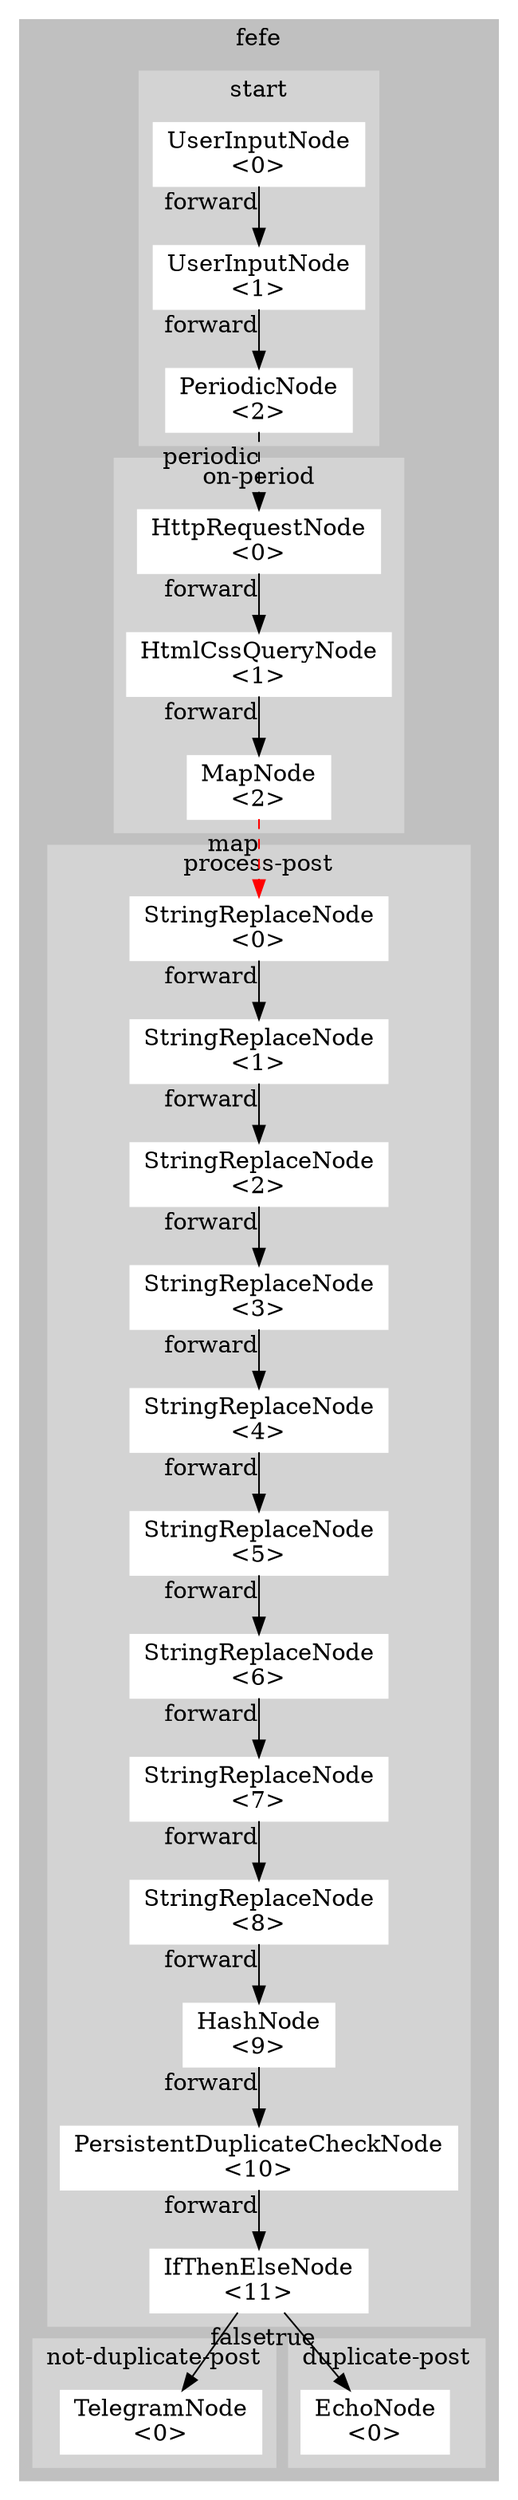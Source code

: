 digraph G {
	subgraph "cluster_fefe" {
		style=filled;
		color=grey;
		label = "fefe";

		subgraph "cluster_not-duplicate-post" {
			style=filled;
			color=lightgrey;
			node [style=filled,color=white];
			"fefe.not-duplicate-post.0" [shape=rectangle, label="TelegramNode\n<0>"]; 
			label = "not-duplicate-post";
		}
		subgraph "cluster_process-post" {
			style=filled;
			color=lightgrey;
			node [style=filled,color=white];
			"fefe.process-post.10" [shape=rectangle, label="PersistentDuplicateCheckNode\n<10>"]; "fefe.process-post.7" [shape=rectangle, label="StringReplaceNode\n<7>"]; "fefe.process-post.2" [shape=rectangle, label="StringReplaceNode\n<2>"]; "fefe.process-post.0" [shape=rectangle, label="StringReplaceNode\n<0>"]; "fefe.process-post.1" [shape=rectangle, label="StringReplaceNode\n<1>"]; "fefe.process-post.8" [shape=rectangle, label="StringReplaceNode\n<8>"]; "fefe.process-post.11" [shape=rectangle, label="IfThenElseNode\n<11>"]; "fefe.process-post.3" [shape=rectangle, label="StringReplaceNode\n<3>"]; "fefe.process-post.5" [shape=rectangle, label="StringReplaceNode\n<5>"]; "fefe.process-post.6" [shape=rectangle, label="StringReplaceNode\n<6>"]; "fefe.process-post.4" [shape=rectangle, label="StringReplaceNode\n<4>"]; "fefe.process-post.9" [shape=rectangle, label="HashNode\n<9>"]; 
			label = "process-post";
		}
		subgraph "cluster_on-period" {
			style=filled;
			color=lightgrey;
			node [style=filled,color=white];
			"fefe.on-period.0" [shape=rectangle, label="HttpRequestNode\n<0>"]; "fefe.on-period.1" [shape=rectangle, label="HtmlCssQueryNode\n<1>"]; "fefe.on-period.2" [shape=rectangle, label="MapNode\n<2>"]; 
			label = "on-period";
		}
		subgraph "cluster_start" {
			style=filled;
			color=lightgrey;
			node [style=filled,color=white];
			"fefe.start.2" [shape=rectangle, label="PeriodicNode\n<2>"]; "fefe.start.0" [shape=rectangle, label="UserInputNode\n<0>"]; "fefe.start.1" [shape=rectangle, label="UserInputNode\n<1>"]; 
			label = "start";
		}
		subgraph "cluster_duplicate-post" {
			style=filled;
			color=lightgrey;
			node [style=filled,color=white];
			"fefe.duplicate-post.0" [shape=rectangle, label="EchoNode\n<0>"]; 
			label = "duplicate-post";
		}
	}
"fefe.start.2" -> "fefe.on-period.0" [ xlabel="periodic",style=dashed,]
"fefe.start.0" -> "fefe.start.1" [ xlabel="forward",]
"fefe.process-post.10" -> "fefe.process-post.11" [ xlabel="forward",]
"fefe.process-post.7" -> "fefe.process-post.8" [ xlabel="forward",]
"fefe.start.1" -> "fefe.start.2" [ xlabel="forward",]
"fefe.on-period.0" -> "fefe.on-period.1" [ xlabel="forward",]
"fefe.on-period.1" -> "fefe.on-period.2" [ xlabel="forward",]
"fefe.on-period.2" -> "fefe.process-post.0" [ xlabel="map",style=dashed,color=red]
"fefe.process-post.2" -> "fefe.process-post.3" [ xlabel="forward",]
"fefe.process-post.0" -> "fefe.process-post.1" [ xlabel="forward",]
"fefe.process-post.1" -> "fefe.process-post.2" [ xlabel="forward",]
"fefe.process-post.8" -> "fefe.process-post.9" [ xlabel="forward",]
"fefe.process-post.3" -> "fefe.process-post.4" [ xlabel="forward",]
"fefe.process-post.5" -> "fefe.process-post.6" [ xlabel="forward",]
"fefe.process-post.6" -> "fefe.process-post.7" [ xlabel="forward",]
"fefe.process-post.4" -> "fefe.process-post.5" [ xlabel="forward",]
"fefe.process-post.9" -> "fefe.process-post.10" [ xlabel="forward",]
"fefe.process-post.11" -> "fefe.duplicate-post.0" [ xlabel="true",]
"fefe.process-post.11" -> "fefe.not-duplicate-post.0" [ xlabel="false",]
}
